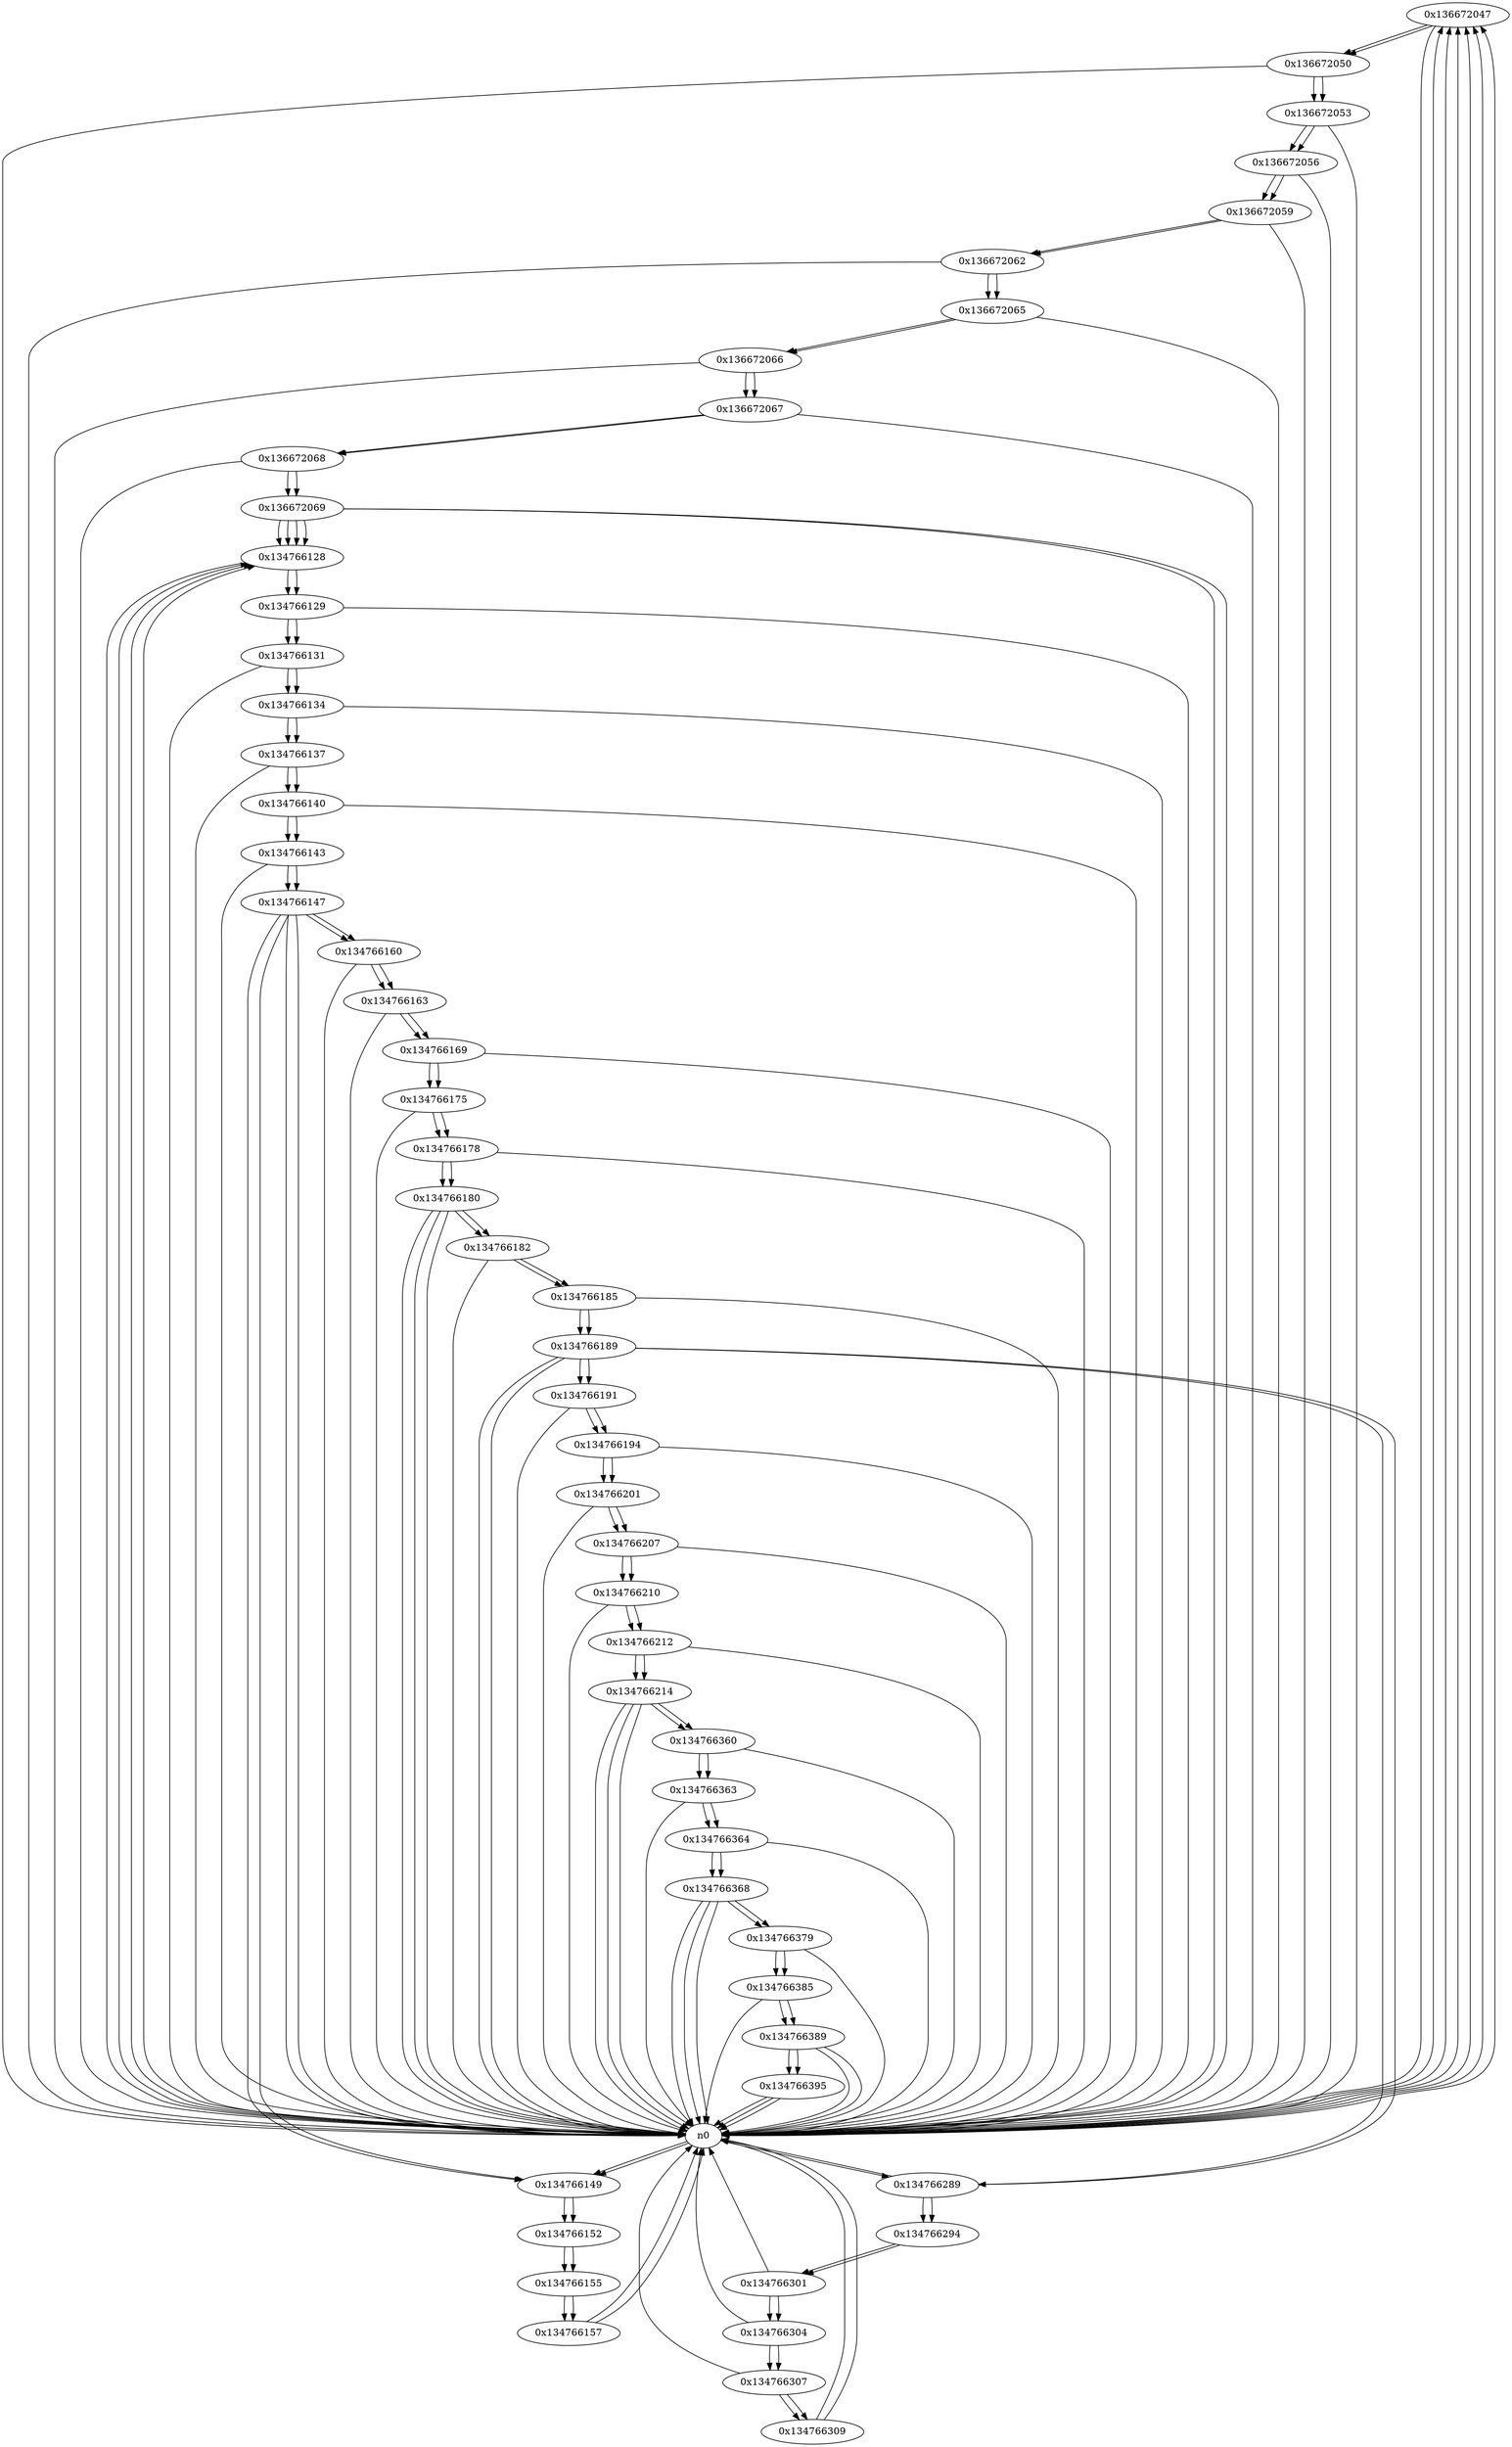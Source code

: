 digraph G{
/* nodes */
  n1 [label="0x136672047"]
  n2 [label="0x136672050"]
  n3 [label="0x136672053"]
  n4 [label="0x136672056"]
  n5 [label="0x136672059"]
  n6 [label="0x136672062"]
  n7 [label="0x136672065"]
  n8 [label="0x136672066"]
  n9 [label="0x136672067"]
  n10 [label="0x136672068"]
  n11 [label="0x136672069"]
  n12 [label="0x134766128"]
  n13 [label="0x134766129"]
  n14 [label="0x134766131"]
  n15 [label="0x134766134"]
  n16 [label="0x134766137"]
  n17 [label="0x134766140"]
  n18 [label="0x134766143"]
  n19 [label="0x134766147"]
  n20 [label="0x134766160"]
  n21 [label="0x134766163"]
  n22 [label="0x134766169"]
  n23 [label="0x134766175"]
  n24 [label="0x134766178"]
  n25 [label="0x134766180"]
  n26 [label="0x134766182"]
  n27 [label="0x134766185"]
  n28 [label="0x134766189"]
  n29 [label="0x134766191"]
  n30 [label="0x134766194"]
  n31 [label="0x134766201"]
  n32 [label="0x134766207"]
  n33 [label="0x134766210"]
  n34 [label="0x134766212"]
  n35 [label="0x134766214"]
  n36 [label="0x134766360"]
  n37 [label="0x134766363"]
  n38 [label="0x134766364"]
  n39 [label="0x134766368"]
  n40 [label="0x134766379"]
  n41 [label="0x134766385"]
  n42 [label="0x134766389"]
  n43 [label="0x134766395"]
  n44 [label="0x134766289"]
  n45 [label="0x134766294"]
  n46 [label="0x134766301"]
  n47 [label="0x134766304"]
  n48 [label="0x134766307"]
  n49 [label="0x134766309"]
  n50 [label="0x134766149"]
  n51 [label="0x134766152"]
  n52 [label="0x134766155"]
  n53 [label="0x134766157"]
/* edges */
n1 -> n2;
n1 -> n0;
n0 -> n1;
n0 -> n1;
n0 -> n1;
n0 -> n1;
n0 -> n1;
n0 -> n1;
n2 -> n3;
n2 -> n0;
n1 -> n2;
n3 -> n4;
n3 -> n0;
n2 -> n3;
n4 -> n5;
n4 -> n0;
n3 -> n4;
n5 -> n6;
n5 -> n0;
n4 -> n5;
n6 -> n7;
n6 -> n0;
n5 -> n6;
n7 -> n8;
n7 -> n0;
n6 -> n7;
n8 -> n9;
n8 -> n0;
n7 -> n8;
n9 -> n10;
n9 -> n0;
n8 -> n9;
n10 -> n11;
n10 -> n0;
n9 -> n10;
n11 -> n12;
n11 -> n0;
n11 -> n12;
n11 -> n0;
n10 -> n11;
n12 -> n13;
n12 -> n0;
n0 -> n12;
n0 -> n12;
n0 -> n12;
n11 -> n12;
n11 -> n12;
n13 -> n14;
n13 -> n0;
n12 -> n13;
n14 -> n15;
n14 -> n0;
n13 -> n14;
n15 -> n16;
n15 -> n0;
n14 -> n15;
n16 -> n17;
n16 -> n0;
n15 -> n16;
n17 -> n18;
n17 -> n0;
n16 -> n17;
n18 -> n19;
n18 -> n0;
n17 -> n18;
n19 -> n20;
n19 -> n50;
n19 -> n0;
n19 -> n0;
n18 -> n19;
n20 -> n21;
n20 -> n0;
n19 -> n20;
n21 -> n22;
n21 -> n0;
n20 -> n21;
n22 -> n23;
n22 -> n0;
n21 -> n22;
n23 -> n24;
n23 -> n0;
n22 -> n23;
n24 -> n25;
n24 -> n0;
n23 -> n24;
n25 -> n0;
n25 -> n26;
n25 -> n0;
n25 -> n0;
n24 -> n25;
n26 -> n27;
n26 -> n0;
n25 -> n26;
n27 -> n28;
n27 -> n0;
n26 -> n27;
n28 -> n29;
n28 -> n44;
n28 -> n0;
n28 -> n0;
n27 -> n28;
n29 -> n30;
n29 -> n0;
n28 -> n29;
n30 -> n31;
n30 -> n0;
n29 -> n30;
n31 -> n32;
n31 -> n0;
n30 -> n31;
n32 -> n33;
n32 -> n0;
n31 -> n32;
n33 -> n34;
n33 -> n0;
n32 -> n33;
n34 -> n35;
n34 -> n0;
n33 -> n34;
n35 -> n36;
n35 -> n0;
n35 -> n0;
n35 -> n0;
n34 -> n35;
n36 -> n37;
n36 -> n0;
n35 -> n36;
n37 -> n38;
n37 -> n0;
n36 -> n37;
n38 -> n39;
n38 -> n0;
n37 -> n38;
n39 -> n40;
n39 -> n0;
n39 -> n0;
n39 -> n0;
n38 -> n39;
n40 -> n41;
n40 -> n0;
n39 -> n40;
n41 -> n42;
n41 -> n0;
n40 -> n41;
n42 -> n43;
n42 -> n0;
n42 -> n0;
n41 -> n42;
n43 -> n0;
n43 -> n0;
n43 -> n0;
n42 -> n43;
n44 -> n45;
n44 -> n0;
n0 -> n44;
n28 -> n44;
n45 -> n46;
n44 -> n45;
n46 -> n47;
n46 -> n0;
n45 -> n46;
n47 -> n48;
n47 -> n0;
n46 -> n47;
n48 -> n49;
n48 -> n0;
n47 -> n48;
n49 -> n0;
n49 -> n0;
n48 -> n49;
n50 -> n51;
n0 -> n50;
n0 -> n50;
n19 -> n50;
n51 -> n52;
n50 -> n51;
n52 -> n53;
n51 -> n52;
n53 -> n0;
n53 -> n0;
n52 -> n53;
}
